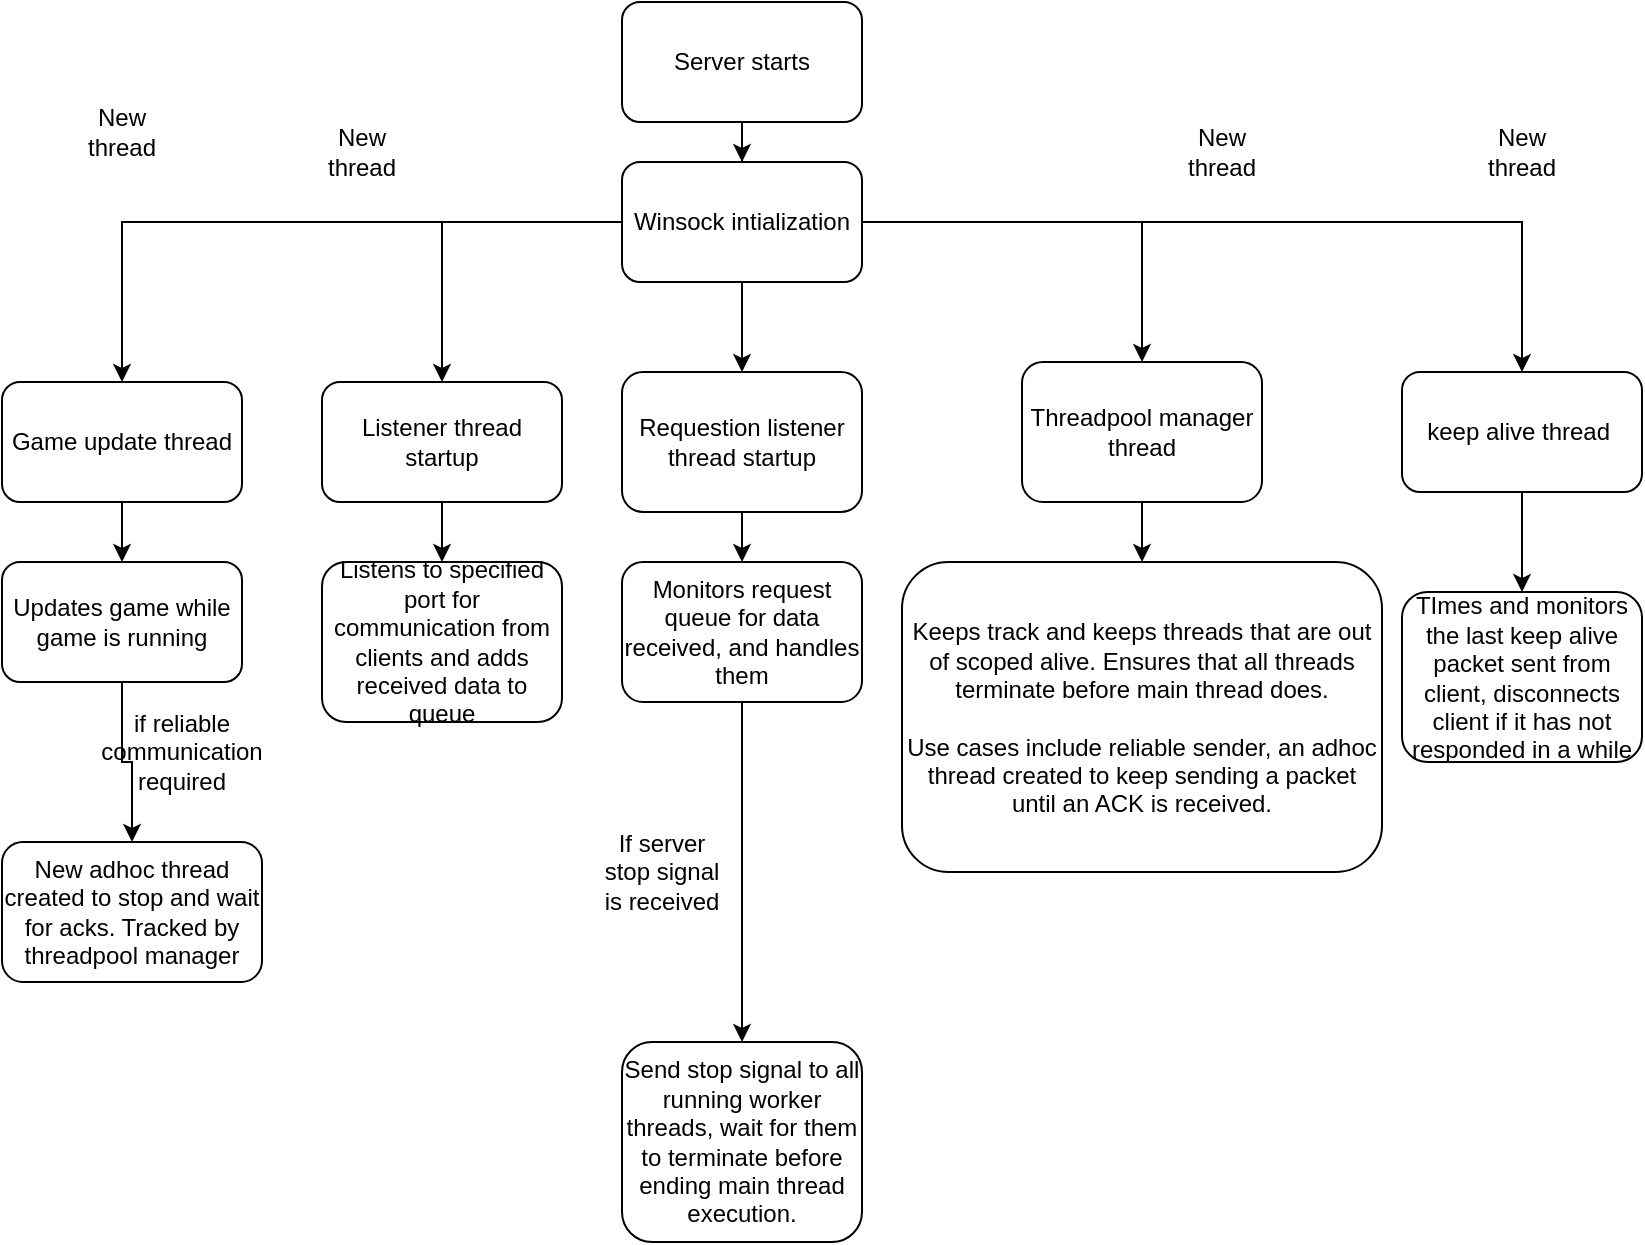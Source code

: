 <mxfile version="26.2.5">
  <diagram name="Page-1" id="DlGkcuTrr3BZLeCVP4r9">
    <mxGraphModel dx="1556" dy="850" grid="1" gridSize="10" guides="1" tooltips="1" connect="1" arrows="1" fold="1" page="1" pageScale="1" pageWidth="850" pageHeight="1100" math="0" shadow="0">
      <root>
        <mxCell id="0" />
        <mxCell id="1" parent="0" />
        <mxCell id="buaxt82MWZ7Wa5LvOemT-3" value="" style="edgeStyle=orthogonalEdgeStyle;rounded=0;orthogonalLoop=1;jettySize=auto;html=1;" edge="1" parent="1" source="buaxt82MWZ7Wa5LvOemT-1" target="buaxt82MWZ7Wa5LvOemT-2">
          <mxGeometry relative="1" as="geometry" />
        </mxCell>
        <mxCell id="buaxt82MWZ7Wa5LvOemT-1" value="Server starts" style="rounded=1;whiteSpace=wrap;html=1;" vertex="1" parent="1">
          <mxGeometry x="320" y="50" width="120" height="60" as="geometry" />
        </mxCell>
        <mxCell id="buaxt82MWZ7Wa5LvOemT-5" value="" style="edgeStyle=orthogonalEdgeStyle;rounded=0;orthogonalLoop=1;jettySize=auto;html=1;" edge="1" parent="1" source="buaxt82MWZ7Wa5LvOemT-2" target="buaxt82MWZ7Wa5LvOemT-4">
          <mxGeometry relative="1" as="geometry" />
        </mxCell>
        <mxCell id="buaxt82MWZ7Wa5LvOemT-17" value="" style="edgeStyle=orthogonalEdgeStyle;rounded=0;orthogonalLoop=1;jettySize=auto;html=1;" edge="1" parent="1" source="buaxt82MWZ7Wa5LvOemT-2" target="buaxt82MWZ7Wa5LvOemT-16">
          <mxGeometry relative="1" as="geometry" />
        </mxCell>
        <mxCell id="buaxt82MWZ7Wa5LvOemT-22" value="" style="edgeStyle=orthogonalEdgeStyle;rounded=0;orthogonalLoop=1;jettySize=auto;html=1;" edge="1" parent="1" source="buaxt82MWZ7Wa5LvOemT-2" target="buaxt82MWZ7Wa5LvOemT-21">
          <mxGeometry relative="1" as="geometry" />
        </mxCell>
        <mxCell id="buaxt82MWZ7Wa5LvOemT-2" value="Winsock intialization" style="whiteSpace=wrap;html=1;rounded=1;" vertex="1" parent="1">
          <mxGeometry x="320" y="130" width="120" height="60" as="geometry" />
        </mxCell>
        <mxCell id="buaxt82MWZ7Wa5LvOemT-10" value="" style="edgeStyle=orthogonalEdgeStyle;rounded=0;orthogonalLoop=1;jettySize=auto;html=1;" edge="1" parent="1" source="buaxt82MWZ7Wa5LvOemT-4" target="buaxt82MWZ7Wa5LvOemT-9">
          <mxGeometry relative="1" as="geometry" />
        </mxCell>
        <mxCell id="buaxt82MWZ7Wa5LvOemT-4" value="Listener thread startup" style="whiteSpace=wrap;html=1;rounded=1;" vertex="1" parent="1">
          <mxGeometry x="170" y="240" width="120" height="60" as="geometry" />
        </mxCell>
        <mxCell id="buaxt82MWZ7Wa5LvOemT-8" value="" style="edgeStyle=orthogonalEdgeStyle;rounded=0;orthogonalLoop=1;jettySize=auto;html=1;entryX=0.5;entryY=0;entryDx=0;entryDy=0;exitX=1;exitY=0.5;exitDx=0;exitDy=0;" edge="1" parent="1" source="buaxt82MWZ7Wa5LvOemT-2" target="buaxt82MWZ7Wa5LvOemT-6">
          <mxGeometry relative="1" as="geometry">
            <mxPoint x="380" y="220" as="sourcePoint" />
            <mxPoint x="510" y="200" as="targetPoint" />
          </mxGeometry>
        </mxCell>
        <mxCell id="buaxt82MWZ7Wa5LvOemT-12" value="" style="edgeStyle=orthogonalEdgeStyle;rounded=0;orthogonalLoop=1;jettySize=auto;html=1;" edge="1" parent="1" source="buaxt82MWZ7Wa5LvOemT-6" target="buaxt82MWZ7Wa5LvOemT-11">
          <mxGeometry relative="1" as="geometry" />
        </mxCell>
        <mxCell id="buaxt82MWZ7Wa5LvOemT-6" value="Threadpool manager thread" style="rounded=1;whiteSpace=wrap;html=1;" vertex="1" parent="1">
          <mxGeometry x="520" y="230" width="120" height="70" as="geometry" />
        </mxCell>
        <mxCell id="buaxt82MWZ7Wa5LvOemT-9" value="Listens to specified port for communication from clients and adds received data to queue" style="whiteSpace=wrap;html=1;rounded=1;" vertex="1" parent="1">
          <mxGeometry x="170" y="330" width="120" height="80" as="geometry" />
        </mxCell>
        <mxCell id="buaxt82MWZ7Wa5LvOemT-11" value="Keeps track and keeps threads that are out of scoped alive. Ensures that all threads terminate before main thread does.&lt;br&gt;&lt;br&gt;Use cases include reliable sender, an adhoc thread created to keep sending a packet until an ACK is received." style="rounded=1;whiteSpace=wrap;html=1;" vertex="1" parent="1">
          <mxGeometry x="460" y="330" width="240" height="155" as="geometry" />
        </mxCell>
        <mxCell id="buaxt82MWZ7Wa5LvOemT-14" value="New thread" style="text;html=1;align=center;verticalAlign=middle;whiteSpace=wrap;rounded=0;" vertex="1" parent="1">
          <mxGeometry x="160" y="110" width="60" height="30" as="geometry" />
        </mxCell>
        <mxCell id="buaxt82MWZ7Wa5LvOemT-15" value="New thread" style="text;html=1;align=center;verticalAlign=middle;whiteSpace=wrap;rounded=0;" vertex="1" parent="1">
          <mxGeometry x="590" y="110" width="60" height="30" as="geometry" />
        </mxCell>
        <mxCell id="buaxt82MWZ7Wa5LvOemT-19" value="" style="edgeStyle=orthogonalEdgeStyle;rounded=0;orthogonalLoop=1;jettySize=auto;html=1;" edge="1" parent="1" source="buaxt82MWZ7Wa5LvOemT-16" target="buaxt82MWZ7Wa5LvOemT-18">
          <mxGeometry relative="1" as="geometry" />
        </mxCell>
        <mxCell id="buaxt82MWZ7Wa5LvOemT-16" value="keep alive thread&amp;nbsp;" style="whiteSpace=wrap;html=1;rounded=1;" vertex="1" parent="1">
          <mxGeometry x="710" y="235" width="120" height="60" as="geometry" />
        </mxCell>
        <mxCell id="buaxt82MWZ7Wa5LvOemT-18" value="TImes and monitors the last keep alive packet sent from client, disconnects client if it has not responded in a while" style="whiteSpace=wrap;html=1;rounded=1;" vertex="1" parent="1">
          <mxGeometry x="710" y="345" width="120" height="85" as="geometry" />
        </mxCell>
        <mxCell id="buaxt82MWZ7Wa5LvOemT-20" value="New thread" style="text;html=1;align=center;verticalAlign=middle;whiteSpace=wrap;rounded=0;" vertex="1" parent="1">
          <mxGeometry x="740" y="110" width="60" height="30" as="geometry" />
        </mxCell>
        <mxCell id="buaxt82MWZ7Wa5LvOemT-24" value="" style="edgeStyle=orthogonalEdgeStyle;rounded=0;orthogonalLoop=1;jettySize=auto;html=1;" edge="1" parent="1" source="buaxt82MWZ7Wa5LvOemT-21" target="buaxt82MWZ7Wa5LvOemT-23">
          <mxGeometry relative="1" as="geometry" />
        </mxCell>
        <mxCell id="buaxt82MWZ7Wa5LvOemT-21" value="Requestion listener thread startup" style="rounded=1;whiteSpace=wrap;html=1;" vertex="1" parent="1">
          <mxGeometry x="320" y="235" width="120" height="70" as="geometry" />
        </mxCell>
        <mxCell id="buaxt82MWZ7Wa5LvOemT-31" value="" style="edgeStyle=orthogonalEdgeStyle;rounded=0;orthogonalLoop=1;jettySize=auto;html=1;" edge="1" parent="1" source="buaxt82MWZ7Wa5LvOemT-23" target="buaxt82MWZ7Wa5LvOemT-30">
          <mxGeometry relative="1" as="geometry" />
        </mxCell>
        <mxCell id="buaxt82MWZ7Wa5LvOemT-23" value="Monitors request queue for data received, and handles them" style="rounded=1;whiteSpace=wrap;html=1;" vertex="1" parent="1">
          <mxGeometry x="320" y="330" width="120" height="70" as="geometry" />
        </mxCell>
        <mxCell id="buaxt82MWZ7Wa5LvOemT-29" value="" style="edgeStyle=orthogonalEdgeStyle;rounded=0;orthogonalLoop=1;jettySize=auto;html=1;" edge="1" parent="1" source="buaxt82MWZ7Wa5LvOemT-25" target="buaxt82MWZ7Wa5LvOemT-28">
          <mxGeometry relative="1" as="geometry" />
        </mxCell>
        <mxCell id="buaxt82MWZ7Wa5LvOemT-25" value="Game update thread" style="whiteSpace=wrap;html=1;rounded=1;" vertex="1" parent="1">
          <mxGeometry x="10" y="240" width="120" height="60" as="geometry" />
        </mxCell>
        <mxCell id="buaxt82MWZ7Wa5LvOemT-26" value="" style="endArrow=classic;html=1;rounded=0;entryX=0.5;entryY=0;entryDx=0;entryDy=0;" edge="1" parent="1" target="buaxt82MWZ7Wa5LvOemT-25">
          <mxGeometry width="50" height="50" relative="1" as="geometry">
            <mxPoint x="230" y="160" as="sourcePoint" />
            <mxPoint x="450" y="410" as="targetPoint" />
            <Array as="points">
              <mxPoint x="70" y="160" />
            </Array>
          </mxGeometry>
        </mxCell>
        <mxCell id="buaxt82MWZ7Wa5LvOemT-35" value="" style="edgeStyle=orthogonalEdgeStyle;rounded=0;orthogonalLoop=1;jettySize=auto;html=1;" edge="1" parent="1" source="buaxt82MWZ7Wa5LvOemT-28" target="buaxt82MWZ7Wa5LvOemT-34">
          <mxGeometry relative="1" as="geometry" />
        </mxCell>
        <mxCell id="buaxt82MWZ7Wa5LvOemT-28" value="Updates game while game is running" style="whiteSpace=wrap;html=1;rounded=1;" vertex="1" parent="1">
          <mxGeometry x="10" y="330" width="120" height="60" as="geometry" />
        </mxCell>
        <mxCell id="buaxt82MWZ7Wa5LvOemT-30" value="Send stop signal to all running worker threads, wait for them to terminate before ending main thread execution." style="whiteSpace=wrap;html=1;rounded=1;" vertex="1" parent="1">
          <mxGeometry x="320" y="570" width="120" height="100" as="geometry" />
        </mxCell>
        <mxCell id="buaxt82MWZ7Wa5LvOemT-32" value="New thread" style="text;html=1;align=center;verticalAlign=middle;whiteSpace=wrap;rounded=0;" vertex="1" parent="1">
          <mxGeometry x="40" y="100" width="60" height="30" as="geometry" />
        </mxCell>
        <mxCell id="buaxt82MWZ7Wa5LvOemT-33" value="If server stop signal is received" style="text;html=1;align=center;verticalAlign=middle;whiteSpace=wrap;rounded=0;" vertex="1" parent="1">
          <mxGeometry x="310" y="470" width="60" height="30" as="geometry" />
        </mxCell>
        <mxCell id="buaxt82MWZ7Wa5LvOemT-34" value="New adhoc thread created to stop and wait for acks. Tracked by threadpool manager" style="whiteSpace=wrap;html=1;rounded=1;" vertex="1" parent="1">
          <mxGeometry x="10" y="470" width="130" height="70" as="geometry" />
        </mxCell>
        <mxCell id="buaxt82MWZ7Wa5LvOemT-36" value="if reliable communication required" style="text;html=1;align=center;verticalAlign=middle;whiteSpace=wrap;rounded=0;" vertex="1" parent="1">
          <mxGeometry x="70" y="410" width="60" height="30" as="geometry" />
        </mxCell>
      </root>
    </mxGraphModel>
  </diagram>
</mxfile>
